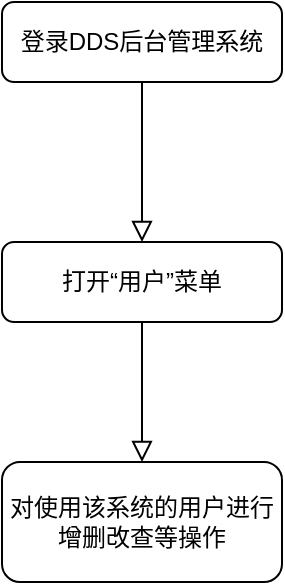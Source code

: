 <mxfile version="24.7.1" type="github">
  <diagram id="C5RBs43oDa-KdzZeNtuy" name="Page-1">
    <mxGraphModel dx="1221" dy="618" grid="1" gridSize="10" guides="1" tooltips="1" connect="1" arrows="1" fold="1" page="1" pageScale="1" pageWidth="827" pageHeight="1169" math="0" shadow="0">
      <root>
        <mxCell id="WIyWlLk6GJQsqaUBKTNV-0" />
        <mxCell id="WIyWlLk6GJQsqaUBKTNV-1" parent="WIyWlLk6GJQsqaUBKTNV-0" />
        <mxCell id="WIyWlLk6GJQsqaUBKTNV-2" value="" style="rounded=0;html=1;jettySize=auto;orthogonalLoop=1;fontSize=11;endArrow=block;endFill=0;endSize=8;strokeWidth=1;shadow=0;labelBackgroundColor=none;edgeStyle=orthogonalEdgeStyle;entryX=0.5;entryY=0;entryDx=0;entryDy=0;" parent="WIyWlLk6GJQsqaUBKTNV-1" source="WIyWlLk6GJQsqaUBKTNV-3" target="Nzg-A50lc7t6u7ROGmk1-0" edge="1">
          <mxGeometry relative="1" as="geometry">
            <mxPoint x="414" y="160" as="targetPoint" />
          </mxGeometry>
        </mxCell>
        <mxCell id="WIyWlLk6GJQsqaUBKTNV-3" value="登录DDS后台管理系统" style="rounded=1;whiteSpace=wrap;html=1;fontSize=12;glass=0;strokeWidth=1;shadow=0;" parent="WIyWlLk6GJQsqaUBKTNV-1" vertex="1">
          <mxGeometry x="344" y="40" width="140" height="40" as="geometry" />
        </mxCell>
        <mxCell id="Nzg-A50lc7t6u7ROGmk1-2" value="" style="edgeStyle=orthogonalEdgeStyle;rounded=0;orthogonalLoop=1;jettySize=auto;html=1;endArrow=block;endFill=0;shadow=0;strokeColor=default;strokeWidth=1;align=center;verticalAlign=middle;fontFamily=Helvetica;fontSize=11;fontColor=default;labelBackgroundColor=none;endSize=8;" edge="1" parent="WIyWlLk6GJQsqaUBKTNV-1" source="Nzg-A50lc7t6u7ROGmk1-0" target="Nzg-A50lc7t6u7ROGmk1-1">
          <mxGeometry relative="1" as="geometry">
            <Array as="points">
              <mxPoint x="414" y="240" />
              <mxPoint x="414" y="240" />
            </Array>
          </mxGeometry>
        </mxCell>
        <mxCell id="Nzg-A50lc7t6u7ROGmk1-0" value="打开“用户”菜单" style="rounded=1;whiteSpace=wrap;html=1;" vertex="1" parent="WIyWlLk6GJQsqaUBKTNV-1">
          <mxGeometry x="344" y="160" width="140" height="40" as="geometry" />
        </mxCell>
        <mxCell id="Nzg-A50lc7t6u7ROGmk1-1" value="对使用该系统的用户进行增删改查等操作" style="whiteSpace=wrap;html=1;rounded=1;" vertex="1" parent="WIyWlLk6GJQsqaUBKTNV-1">
          <mxGeometry x="344" y="270" width="140" height="60" as="geometry" />
        </mxCell>
      </root>
    </mxGraphModel>
  </diagram>
</mxfile>
